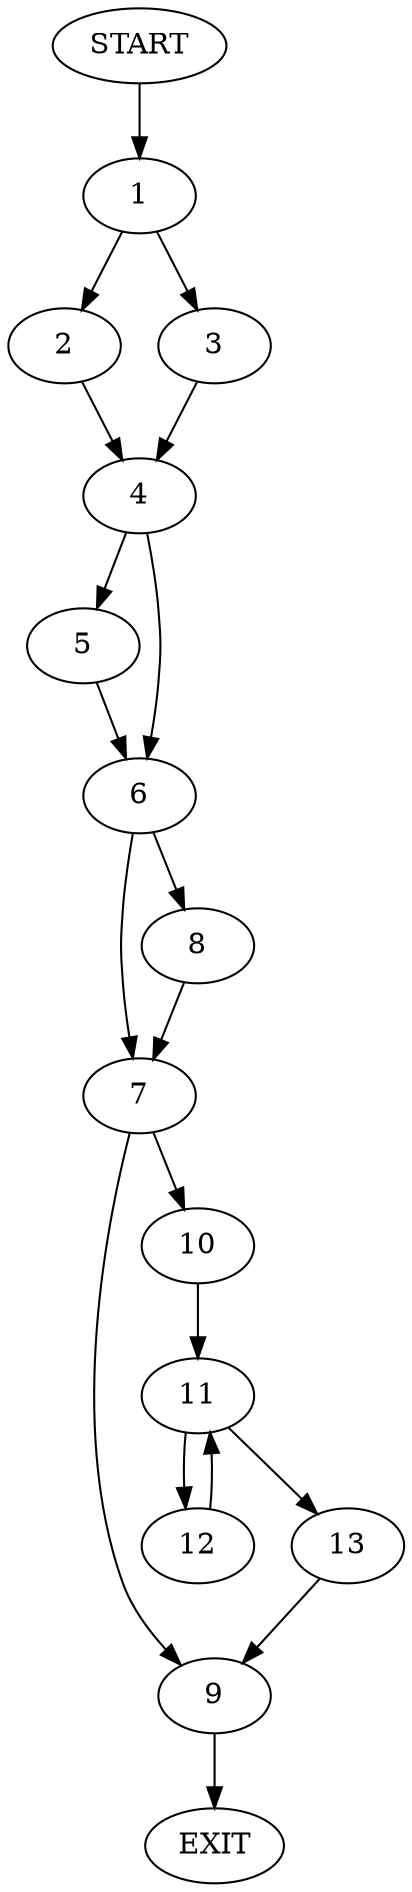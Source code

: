 digraph {
0 [label="START"]
14 [label="EXIT"]
0 -> 1
1 -> 2
1 -> 3
3 -> 4
2 -> 4
4 -> 5
4 -> 6
6 -> 7
6 -> 8
5 -> 6
7 -> 9
7 -> 10
8 -> 7
10 -> 11
9 -> 14
11 -> 12
11 -> 13
13 -> 9
12 -> 11
}
